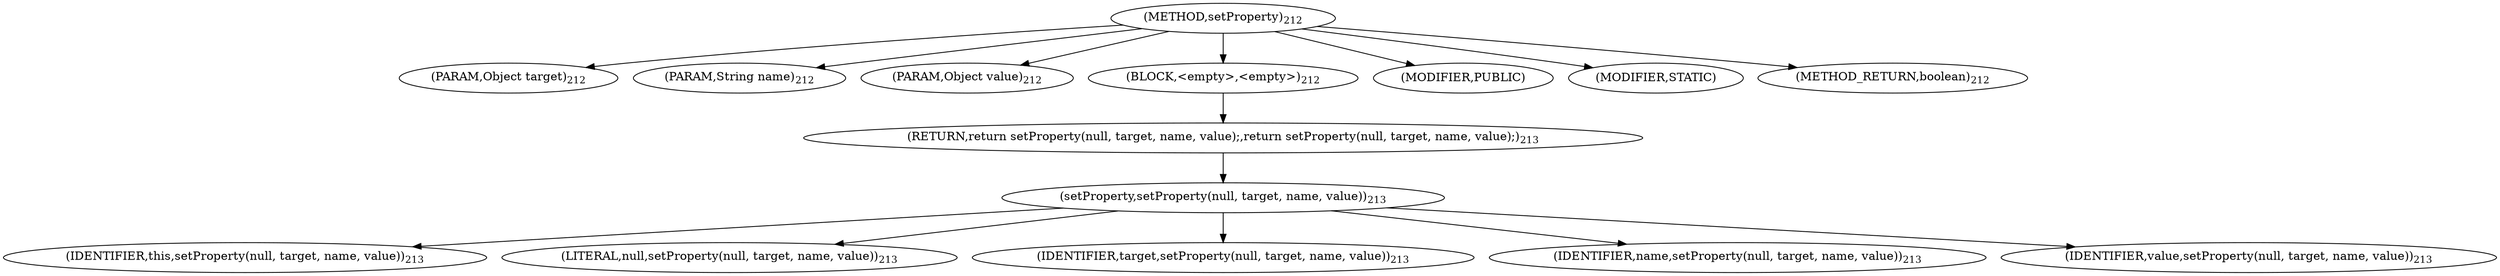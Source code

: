 digraph "setProperty" {  
"621" [label = <(METHOD,setProperty)<SUB>212</SUB>> ]
"622" [label = <(PARAM,Object target)<SUB>212</SUB>> ]
"623" [label = <(PARAM,String name)<SUB>212</SUB>> ]
"624" [label = <(PARAM,Object value)<SUB>212</SUB>> ]
"625" [label = <(BLOCK,&lt;empty&gt;,&lt;empty&gt;)<SUB>212</SUB>> ]
"626" [label = <(RETURN,return setProperty(null, target, name, value);,return setProperty(null, target, name, value);)<SUB>213</SUB>> ]
"627" [label = <(setProperty,setProperty(null, target, name, value))<SUB>213</SUB>> ]
"628" [label = <(IDENTIFIER,this,setProperty(null, target, name, value))<SUB>213</SUB>> ]
"629" [label = <(LITERAL,null,setProperty(null, target, name, value))<SUB>213</SUB>> ]
"630" [label = <(IDENTIFIER,target,setProperty(null, target, name, value))<SUB>213</SUB>> ]
"631" [label = <(IDENTIFIER,name,setProperty(null, target, name, value))<SUB>213</SUB>> ]
"632" [label = <(IDENTIFIER,value,setProperty(null, target, name, value))<SUB>213</SUB>> ]
"633" [label = <(MODIFIER,PUBLIC)> ]
"634" [label = <(MODIFIER,STATIC)> ]
"635" [label = <(METHOD_RETURN,boolean)<SUB>212</SUB>> ]
  "621" -> "622" 
  "621" -> "623" 
  "621" -> "624" 
  "621" -> "625" 
  "621" -> "633" 
  "621" -> "634" 
  "621" -> "635" 
  "625" -> "626" 
  "626" -> "627" 
  "627" -> "628" 
  "627" -> "629" 
  "627" -> "630" 
  "627" -> "631" 
  "627" -> "632" 
}
